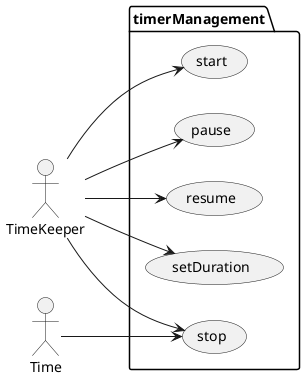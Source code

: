 @startuml
left to right direction

package timerManagement {
  usecase start
  usecase pause
  usecase resume
  usecase setDuration
  usecase stop
}

TimeKeeper --> start
TimeKeeper --> pause
TimeKeeper --> resume
TimeKeeper --> stop
TimeKeeper --> setDuration
Time --> stop

@enduml